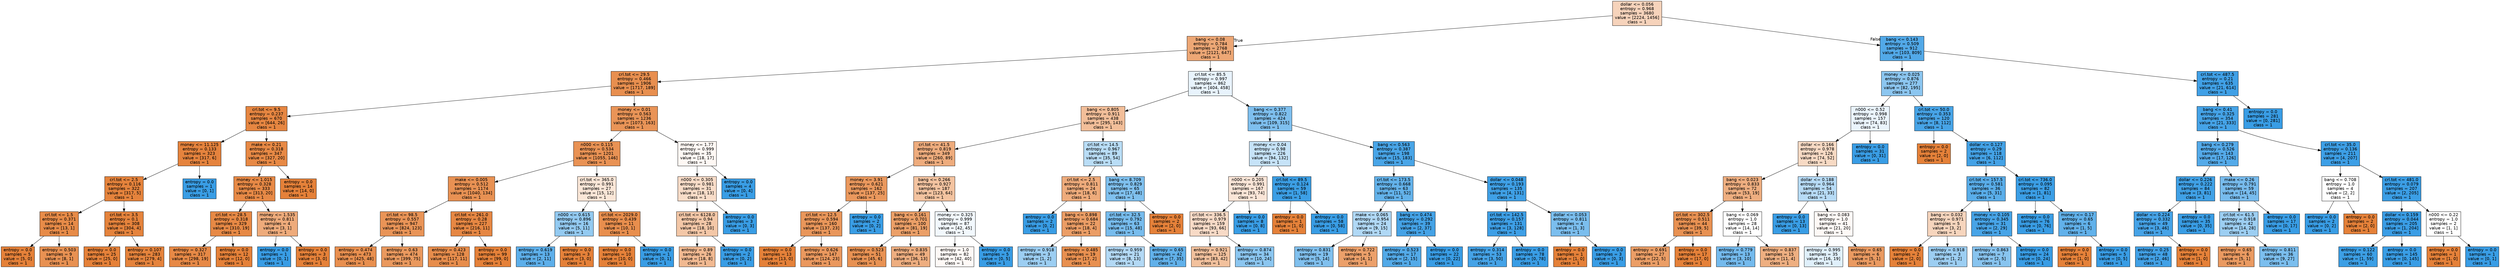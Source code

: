 digraph Tree {
node [shape=box, style="filled", color="black", fontname="helvetica"] ;
edge [fontname="helvetica"] ;
0 [label="dollar <= 0.056\nentropy = 0.968\nsamples = 3680\nvalue = [2224, 1456]\nclass = 1", fillcolor="#f6d3bb"] ;
1 [label="bang <= 0.08\nentropy = 0.784\nsamples = 2768\nvalue = [2121, 647]\nclass = 1", fillcolor="#eda775"] ;
0 -> 1 [labeldistance=2.5, labelangle=45, headlabel="True"] ;
2 [label="crl.tot <= 29.5\nentropy = 0.466\nsamples = 1906\nvalue = [1717, 189]\nclass = 1", fillcolor="#e88f4f"] ;
1 -> 2 ;
3 [label="crl.tot <= 9.5\nentropy = 0.237\nsamples = 670\nvalue = [644, 26]\nclass = 1", fillcolor="#e68641"] ;
2 -> 3 ;
4 [label="money <= 11.125\nentropy = 0.133\nsamples = 323\nvalue = [317, 6]\nclass = 1", fillcolor="#e5833d"] ;
3 -> 4 ;
5 [label="crl.tot <= 2.5\nentropy = 0.116\nsamples = 322\nvalue = [317, 5]\nclass = 1", fillcolor="#e5833c"] ;
4 -> 5 ;
6 [label="crl.tot <= 1.5\nentropy = 0.371\nsamples = 14\nvalue = [13, 1]\nclass = 1", fillcolor="#e78b48"] ;
5 -> 6 ;
7 [label="entropy = 0.0\nsamples = 5\nvalue = [5, 0]\nclass = 1", fillcolor="#e58139"] ;
6 -> 7 ;
8 [label="entropy = 0.503\nsamples = 9\nvalue = [8, 1]\nclass = 1", fillcolor="#e89152"] ;
6 -> 8 ;
9 [label="crl.tot <= 3.5\nentropy = 0.1\nsamples = 308\nvalue = [304, 4]\nclass = 1", fillcolor="#e5833c"] ;
5 -> 9 ;
10 [label="entropy = 0.0\nsamples = 25\nvalue = [25, 0]\nclass = 1", fillcolor="#e58139"] ;
9 -> 10 ;
11 [label="entropy = 0.107\nsamples = 283\nvalue = [279, 4]\nclass = 1", fillcolor="#e5833c"] ;
9 -> 11 ;
12 [label="entropy = 0.0\nsamples = 1\nvalue = [0, 1]\nclass = 1", fillcolor="#399de5"] ;
4 -> 12 ;
13 [label="make <= 0.21\nentropy = 0.318\nsamples = 347\nvalue = [327, 20]\nclass = 1", fillcolor="#e78945"] ;
3 -> 13 ;
14 [label="money <= 1.015\nentropy = 0.328\nsamples = 333\nvalue = [313, 20]\nclass = 1", fillcolor="#e78946"] ;
13 -> 14 ;
15 [label="crl.tot <= 28.5\nentropy = 0.318\nsamples = 329\nvalue = [310, 19]\nclass = 1", fillcolor="#e78945"] ;
14 -> 15 ;
16 [label="entropy = 0.327\nsamples = 317\nvalue = [298, 19]\nclass = 1", fillcolor="#e78946"] ;
15 -> 16 ;
17 [label="entropy = 0.0\nsamples = 12\nvalue = [12, 0]\nclass = 1", fillcolor="#e58139"] ;
15 -> 17 ;
18 [label="money <= 1.535\nentropy = 0.811\nsamples = 4\nvalue = [3, 1]\nclass = 1", fillcolor="#eeab7b"] ;
14 -> 18 ;
19 [label="entropy = 0.0\nsamples = 1\nvalue = [0, 1]\nclass = 1", fillcolor="#399de5"] ;
18 -> 19 ;
20 [label="entropy = 0.0\nsamples = 3\nvalue = [3, 0]\nclass = 1", fillcolor="#e58139"] ;
18 -> 20 ;
21 [label="entropy = 0.0\nsamples = 14\nvalue = [14, 0]\nclass = 1", fillcolor="#e58139"] ;
13 -> 21 ;
22 [label="money <= 0.01\nentropy = 0.563\nsamples = 1236\nvalue = [1073, 163]\nclass = 1", fillcolor="#e99457"] ;
2 -> 22 ;
23 [label="n000 <= 0.115\nentropy = 0.534\nsamples = 1201\nvalue = [1055, 146]\nclass = 1", fillcolor="#e99254"] ;
22 -> 23 ;
24 [label="make <= 0.005\nentropy = 0.512\nsamples = 1174\nvalue = [1040, 134]\nclass = 1", fillcolor="#e89153"] ;
23 -> 24 ;
25 [label="crl.tot <= 98.5\nentropy = 0.557\nsamples = 947\nvalue = [824, 123]\nclass = 1", fillcolor="#e99457"] ;
24 -> 25 ;
26 [label="entropy = 0.474\nsamples = 473\nvalue = [425, 48]\nclass = 1", fillcolor="#e88f4f"] ;
25 -> 26 ;
27 [label="entropy = 0.63\nsamples = 474\nvalue = [399, 75]\nclass = 1", fillcolor="#ea995e"] ;
25 -> 27 ;
28 [label="crl.tot <= 261.0\nentropy = 0.28\nsamples = 227\nvalue = [216, 11]\nclass = 1", fillcolor="#e68743"] ;
24 -> 28 ;
29 [label="entropy = 0.423\nsamples = 128\nvalue = [117, 11]\nclass = 1", fillcolor="#e78d4c"] ;
28 -> 29 ;
30 [label="entropy = 0.0\nsamples = 99\nvalue = [99, 0]\nclass = 1", fillcolor="#e58139"] ;
28 -> 30 ;
31 [label="crl.tot <= 365.0\nentropy = 0.991\nsamples = 27\nvalue = [15, 12]\nclass = 1", fillcolor="#fae6d7"] ;
23 -> 31 ;
32 [label="n000 <= 0.615\nentropy = 0.896\nsamples = 16\nvalue = [5, 11]\nclass = 1", fillcolor="#93caf1"] ;
31 -> 32 ;
33 [label="entropy = 0.619\nsamples = 13\nvalue = [2, 11]\nclass = 1", fillcolor="#5dafea"] ;
32 -> 33 ;
34 [label="entropy = 0.0\nsamples = 3\nvalue = [3, 0]\nclass = 1", fillcolor="#e58139"] ;
32 -> 34 ;
35 [label="crl.tot <= 2029.0\nentropy = 0.439\nsamples = 11\nvalue = [10, 1]\nclass = 1", fillcolor="#e88e4d"] ;
31 -> 35 ;
36 [label="entropy = 0.0\nsamples = 10\nvalue = [10, 0]\nclass = 1", fillcolor="#e58139"] ;
35 -> 36 ;
37 [label="entropy = 0.0\nsamples = 1\nvalue = [0, 1]\nclass = 1", fillcolor="#399de5"] ;
35 -> 37 ;
38 [label="money <= 1.77\nentropy = 0.999\nsamples = 35\nvalue = [18, 17]\nclass = 1", fillcolor="#fef8f4"] ;
22 -> 38 ;
39 [label="n000 <= 0.305\nentropy = 0.981\nsamples = 31\nvalue = [18, 13]\nclass = 1", fillcolor="#f8dcc8"] ;
38 -> 39 ;
40 [label="crl.tot <= 6128.0\nentropy = 0.94\nsamples = 28\nvalue = [18, 10]\nclass = 1", fillcolor="#f3c7a7"] ;
39 -> 40 ;
41 [label="entropy = 0.89\nsamples = 26\nvalue = [18, 8]\nclass = 1", fillcolor="#f1b991"] ;
40 -> 41 ;
42 [label="entropy = 0.0\nsamples = 2\nvalue = [0, 2]\nclass = 1", fillcolor="#399de5"] ;
40 -> 42 ;
43 [label="entropy = 0.0\nsamples = 3\nvalue = [0, 3]\nclass = 1", fillcolor="#399de5"] ;
39 -> 43 ;
44 [label="entropy = 0.0\nsamples = 4\nvalue = [0, 4]\nclass = 1", fillcolor="#399de5"] ;
38 -> 44 ;
45 [label="crl.tot <= 85.5\nentropy = 0.997\nsamples = 862\nvalue = [404, 458]\nclass = 1", fillcolor="#e8f3fc"] ;
1 -> 45 ;
46 [label="bang <= 0.805\nentropy = 0.911\nsamples = 438\nvalue = [295, 143]\nclass = 1", fillcolor="#f2be99"] ;
45 -> 46 ;
47 [label="crl.tot <= 41.5\nentropy = 0.819\nsamples = 349\nvalue = [260, 89]\nclass = 1", fillcolor="#eeac7d"] ;
46 -> 47 ;
48 [label="money <= 3.91\nentropy = 0.621\nsamples = 162\nvalue = [137, 25]\nclass = 1", fillcolor="#ea985d"] ;
47 -> 48 ;
49 [label="crl.tot <= 12.5\nentropy = 0.594\nsamples = 160\nvalue = [137, 23]\nclass = 1", fillcolor="#e9965a"] ;
48 -> 49 ;
50 [label="entropy = 0.0\nsamples = 13\nvalue = [13, 0]\nclass = 1", fillcolor="#e58139"] ;
49 -> 50 ;
51 [label="entropy = 0.626\nsamples = 147\nvalue = [124, 23]\nclass = 1", fillcolor="#ea985e"] ;
49 -> 51 ;
52 [label="entropy = 0.0\nsamples = 2\nvalue = [0, 2]\nclass = 1", fillcolor="#399de5"] ;
48 -> 52 ;
53 [label="bang <= 0.266\nentropy = 0.927\nsamples = 187\nvalue = [123, 64]\nclass = 1", fillcolor="#f3c3a0"] ;
47 -> 53 ;
54 [label="bang <= 0.161\nentropy = 0.701\nsamples = 100\nvalue = [81, 19]\nclass = 1", fillcolor="#eb9f67"] ;
53 -> 54 ;
55 [label="entropy = 0.523\nsamples = 51\nvalue = [45, 6]\nclass = 1", fillcolor="#e89253"] ;
54 -> 55 ;
56 [label="entropy = 0.835\nsamples = 49\nvalue = [36, 13]\nclass = 1", fillcolor="#eeae80"] ;
54 -> 56 ;
57 [label="money <= 0.325\nentropy = 0.999\nsamples = 87\nvalue = [42, 45]\nclass = 1", fillcolor="#f2f8fd"] ;
53 -> 57 ;
58 [label="entropy = 1.0\nsamples = 82\nvalue = [42, 40]\nclass = 1", fillcolor="#fef9f6"] ;
57 -> 58 ;
59 [label="entropy = 0.0\nsamples = 5\nvalue = [0, 5]\nclass = 1", fillcolor="#399de5"] ;
57 -> 59 ;
60 [label="crl.tot <= 14.5\nentropy = 0.967\nsamples = 89\nvalue = [35, 54]\nclass = 1", fillcolor="#b9ddf6"] ;
46 -> 60 ;
61 [label="crl.tot <= 2.5\nentropy = 0.811\nsamples = 24\nvalue = [18, 6]\nclass = 1", fillcolor="#eeab7b"] ;
60 -> 61 ;
62 [label="entropy = 0.0\nsamples = 2\nvalue = [0, 2]\nclass = 1", fillcolor="#399de5"] ;
61 -> 62 ;
63 [label="bang <= 0.898\nentropy = 0.684\nsamples = 22\nvalue = [18, 4]\nclass = 1", fillcolor="#eb9d65"] ;
61 -> 63 ;
64 [label="entropy = 0.918\nsamples = 3\nvalue = [1, 2]\nclass = 1", fillcolor="#9ccef2"] ;
63 -> 64 ;
65 [label="entropy = 0.485\nsamples = 19\nvalue = [17, 2]\nclass = 1", fillcolor="#e89050"] ;
63 -> 65 ;
66 [label="bang <= 8.709\nentropy = 0.829\nsamples = 65\nvalue = [17, 48]\nclass = 1", fillcolor="#7fc0ee"] ;
60 -> 66 ;
67 [label="crl.tot <= 32.5\nentropy = 0.792\nsamples = 63\nvalue = [15, 48]\nclass = 1", fillcolor="#77bced"] ;
66 -> 67 ;
68 [label="entropy = 0.959\nsamples = 21\nvalue = [8, 13]\nclass = 1", fillcolor="#b3d9f5"] ;
67 -> 68 ;
69 [label="entropy = 0.65\nsamples = 42\nvalue = [7, 35]\nclass = 1", fillcolor="#61b1ea"] ;
67 -> 69 ;
70 [label="entropy = 0.0\nsamples = 2\nvalue = [2, 0]\nclass = 1", fillcolor="#e58139"] ;
66 -> 70 ;
71 [label="bang <= 0.377\nentropy = 0.822\nsamples = 424\nvalue = [109, 315]\nclass = 1", fillcolor="#7ebfee"] ;
45 -> 71 ;
72 [label="money <= 0.04\nentropy = 0.98\nsamples = 226\nvalue = [94, 132]\nclass = 1", fillcolor="#c6e3f8"] ;
71 -> 72 ;
73 [label="n000 <= 0.205\nentropy = 0.991\nsamples = 167\nvalue = [93, 74]\nclass = 1", fillcolor="#fae5d7"] ;
72 -> 73 ;
74 [label="crl.tot <= 336.5\nentropy = 0.979\nsamples = 159\nvalue = [93, 66]\nclass = 1", fillcolor="#f7dac6"] ;
73 -> 74 ;
75 [label="entropy = 0.921\nsamples = 125\nvalue = [83, 42]\nclass = 1", fillcolor="#f2c19d"] ;
74 -> 75 ;
76 [label="entropy = 0.874\nsamples = 34\nvalue = [10, 24]\nclass = 1", fillcolor="#8bc6f0"] ;
74 -> 76 ;
77 [label="entropy = 0.0\nsamples = 8\nvalue = [0, 8]\nclass = 1", fillcolor="#399de5"] ;
73 -> 77 ;
78 [label="crl.tot <= 89.5\nentropy = 0.124\nsamples = 59\nvalue = [1, 58]\nclass = 1", fillcolor="#3c9fe5"] ;
72 -> 78 ;
79 [label="entropy = 0.0\nsamples = 1\nvalue = [1, 0]\nclass = 1", fillcolor="#e58139"] ;
78 -> 79 ;
80 [label="entropy = 0.0\nsamples = 58\nvalue = [0, 58]\nclass = 1", fillcolor="#399de5"] ;
78 -> 80 ;
81 [label="bang <= 0.563\nentropy = 0.387\nsamples = 198\nvalue = [15, 183]\nclass = 1", fillcolor="#49a5e7"] ;
71 -> 81 ;
82 [label="crl.tot <= 173.5\nentropy = 0.668\nsamples = 63\nvalue = [11, 52]\nclass = 1", fillcolor="#63b2ea"] ;
81 -> 82 ;
83 [label="make <= 0.065\nentropy = 0.954\nsamples = 24\nvalue = [9, 15]\nclass = 1", fillcolor="#b0d8f5"] ;
82 -> 83 ;
84 [label="entropy = 0.831\nsamples = 19\nvalue = [5, 14]\nclass = 1", fillcolor="#80c0ee"] ;
83 -> 84 ;
85 [label="entropy = 0.722\nsamples = 5\nvalue = [4, 1]\nclass = 1", fillcolor="#eca06a"] ;
83 -> 85 ;
86 [label="bang <= 0.474\nentropy = 0.292\nsamples = 39\nvalue = [2, 37]\nclass = 1", fillcolor="#44a2e6"] ;
82 -> 86 ;
87 [label="entropy = 0.523\nsamples = 17\nvalue = [2, 15]\nclass = 1", fillcolor="#53aae8"] ;
86 -> 87 ;
88 [label="entropy = 0.0\nsamples = 22\nvalue = [0, 22]\nclass = 1", fillcolor="#399de5"] ;
86 -> 88 ;
89 [label="dollar <= 0.048\nentropy = 0.193\nsamples = 135\nvalue = [4, 131]\nclass = 1", fillcolor="#3fa0e6"] ;
81 -> 89 ;
90 [label="crl.tot <= 142.5\nentropy = 0.157\nsamples = 131\nvalue = [3, 128]\nclass = 1", fillcolor="#3e9fe6"] ;
89 -> 90 ;
91 [label="entropy = 0.314\nsamples = 53\nvalue = [3, 50]\nclass = 1", fillcolor="#45a3e7"] ;
90 -> 91 ;
92 [label="entropy = 0.0\nsamples = 78\nvalue = [0, 78]\nclass = 1", fillcolor="#399de5"] ;
90 -> 92 ;
93 [label="dollar <= 0.053\nentropy = 0.811\nsamples = 4\nvalue = [1, 3]\nclass = 1", fillcolor="#7bbeee"] ;
89 -> 93 ;
94 [label="entropy = 0.0\nsamples = 1\nvalue = [1, 0]\nclass = 1", fillcolor="#e58139"] ;
93 -> 94 ;
95 [label="entropy = 0.0\nsamples = 3\nvalue = [0, 3]\nclass = 1", fillcolor="#399de5"] ;
93 -> 95 ;
96 [label="bang <= 0.143\nentropy = 0.509\nsamples = 912\nvalue = [103, 809]\nclass = 1", fillcolor="#52a9e8"] ;
0 -> 96 [labeldistance=2.5, labelangle=-45, headlabel="False"] ;
97 [label="money <= 0.025\nentropy = 0.876\nsamples = 277\nvalue = [82, 195]\nclass = 1", fillcolor="#8cc6f0"] ;
96 -> 97 ;
98 [label="n000 <= 0.52\nentropy = 0.998\nsamples = 157\nvalue = [74, 83]\nclass = 1", fillcolor="#eaf4fc"] ;
97 -> 98 ;
99 [label="dollar <= 0.166\nentropy = 0.978\nsamples = 126\nvalue = [74, 52]\nclass = 1", fillcolor="#f7dac4"] ;
98 -> 99 ;
100 [label="bang <= 0.023\nentropy = 0.833\nsamples = 72\nvalue = [53, 19]\nclass = 1", fillcolor="#eeae80"] ;
99 -> 100 ;
101 [label="crl.tot <= 302.5\nentropy = 0.511\nsamples = 44\nvalue = [39, 5]\nclass = 1", fillcolor="#e89152"] ;
100 -> 101 ;
102 [label="entropy = 0.691\nsamples = 27\nvalue = [22, 5]\nclass = 1", fillcolor="#eb9e66"] ;
101 -> 102 ;
103 [label="entropy = 0.0\nsamples = 17\nvalue = [17, 0]\nclass = 1", fillcolor="#e58139"] ;
101 -> 103 ;
104 [label="bang <= 0.069\nentropy = 1.0\nsamples = 28\nvalue = [14, 14]\nclass = 1", fillcolor="#ffffff"] ;
100 -> 104 ;
105 [label="entropy = 0.779\nsamples = 13\nvalue = [3, 10]\nclass = 1", fillcolor="#74baed"] ;
104 -> 105 ;
106 [label="entropy = 0.837\nsamples = 15\nvalue = [11, 4]\nclass = 1", fillcolor="#eeaf81"] ;
104 -> 106 ;
107 [label="dollar <= 0.188\nentropy = 0.964\nsamples = 54\nvalue = [21, 33]\nclass = 1", fillcolor="#b7dbf6"] ;
99 -> 107 ;
108 [label="entropy = 0.0\nsamples = 13\nvalue = [0, 13]\nclass = 1", fillcolor="#399de5"] ;
107 -> 108 ;
109 [label="bang <= 0.083\nentropy = 1.0\nsamples = 41\nvalue = [21, 20]\nclass = 1", fillcolor="#fef9f6"] ;
107 -> 109 ;
110 [label="entropy = 0.995\nsamples = 35\nvalue = [16, 19]\nclass = 1", fillcolor="#e0f0fb"] ;
109 -> 110 ;
111 [label="entropy = 0.65\nsamples = 6\nvalue = [5, 1]\nclass = 1", fillcolor="#ea9a61"] ;
109 -> 111 ;
112 [label="entropy = 0.0\nsamples = 31\nvalue = [0, 31]\nclass = 1", fillcolor="#399de5"] ;
98 -> 112 ;
113 [label="crl.tot <= 50.0\nentropy = 0.353\nsamples = 120\nvalue = [8, 112]\nclass = 1", fillcolor="#47a4e7"] ;
97 -> 113 ;
114 [label="entropy = 0.0\nsamples = 2\nvalue = [2, 0]\nclass = 1", fillcolor="#e58139"] ;
113 -> 114 ;
115 [label="dollar <= 0.127\nentropy = 0.29\nsamples = 118\nvalue = [6, 112]\nclass = 1", fillcolor="#44a2e6"] ;
113 -> 115 ;
116 [label="crl.tot <= 157.5\nentropy = 0.581\nsamples = 36\nvalue = [5, 31]\nclass = 1", fillcolor="#59ade9"] ;
115 -> 116 ;
117 [label="bang <= 0.032\nentropy = 0.971\nsamples = 5\nvalue = [3, 2]\nclass = 1", fillcolor="#f6d5bd"] ;
116 -> 117 ;
118 [label="entropy = 0.0\nsamples = 2\nvalue = [2, 0]\nclass = 1", fillcolor="#e58139"] ;
117 -> 118 ;
119 [label="entropy = 0.918\nsamples = 3\nvalue = [1, 2]\nclass = 1", fillcolor="#9ccef2"] ;
117 -> 119 ;
120 [label="money <= 0.105\nentropy = 0.345\nsamples = 31\nvalue = [2, 29]\nclass = 1", fillcolor="#47a4e7"] ;
116 -> 120 ;
121 [label="entropy = 0.863\nsamples = 7\nvalue = [2, 5]\nclass = 1", fillcolor="#88c4ef"] ;
120 -> 121 ;
122 [label="entropy = 0.0\nsamples = 24\nvalue = [0, 24]\nclass = 1", fillcolor="#399de5"] ;
120 -> 122 ;
123 [label="crl.tot <= 736.0\nentropy = 0.095\nsamples = 82\nvalue = [1, 81]\nclass = 1", fillcolor="#3b9ee5"] ;
115 -> 123 ;
124 [label="entropy = 0.0\nsamples = 76\nvalue = [0, 76]\nclass = 1", fillcolor="#399de5"] ;
123 -> 124 ;
125 [label="money <= 0.17\nentropy = 0.65\nsamples = 6\nvalue = [1, 5]\nclass = 1", fillcolor="#61b1ea"] ;
123 -> 125 ;
126 [label="entropy = 0.0\nsamples = 1\nvalue = [1, 0]\nclass = 1", fillcolor="#e58139"] ;
125 -> 126 ;
127 [label="entropy = 0.0\nsamples = 5\nvalue = [0, 5]\nclass = 1", fillcolor="#399de5"] ;
125 -> 127 ;
128 [label="crl.tot <= 487.5\nentropy = 0.21\nsamples = 635\nvalue = [21, 614]\nclass = 1", fillcolor="#40a0e6"] ;
96 -> 128 ;
129 [label="bang <= 0.41\nentropy = 0.325\nsamples = 354\nvalue = [21, 333]\nclass = 1", fillcolor="#45a3e7"] ;
128 -> 129 ;
130 [label="bang <= 0.279\nentropy = 0.526\nsamples = 143\nvalue = [17, 126]\nclass = 1", fillcolor="#54aae9"] ;
129 -> 130 ;
131 [label="dollar <= 0.226\nentropy = 0.222\nsamples = 84\nvalue = [3, 81]\nclass = 1", fillcolor="#40a1e6"] ;
130 -> 131 ;
132 [label="dollar <= 0.224\nentropy = 0.332\nsamples = 49\nvalue = [3, 46]\nclass = 1", fillcolor="#46a3e7"] ;
131 -> 132 ;
133 [label="entropy = 0.25\nsamples = 48\nvalue = [2, 46]\nclass = 1", fillcolor="#42a1e6"] ;
132 -> 133 ;
134 [label="entropy = 0.0\nsamples = 1\nvalue = [1, 0]\nclass = 1", fillcolor="#e58139"] ;
132 -> 134 ;
135 [label="entropy = 0.0\nsamples = 35\nvalue = [0, 35]\nclass = 1", fillcolor="#399de5"] ;
131 -> 135 ;
136 [label="make <= 0.26\nentropy = 0.791\nsamples = 59\nvalue = [14, 45]\nclass = 1", fillcolor="#77bbed"] ;
130 -> 136 ;
137 [label="crl.tot <= 61.5\nentropy = 0.918\nsamples = 42\nvalue = [14, 28]\nclass = 1", fillcolor="#9ccef2"] ;
136 -> 137 ;
138 [label="entropy = 0.65\nsamples = 6\nvalue = [5, 1]\nclass = 1", fillcolor="#ea9a61"] ;
137 -> 138 ;
139 [label="entropy = 0.811\nsamples = 36\nvalue = [9, 27]\nclass = 1", fillcolor="#7bbeee"] ;
137 -> 139 ;
140 [label="entropy = 0.0\nsamples = 17\nvalue = [0, 17]\nclass = 1", fillcolor="#399de5"] ;
136 -> 140 ;
141 [label="crl.tot <= 35.0\nentropy = 0.136\nsamples = 211\nvalue = [4, 207]\nclass = 1", fillcolor="#3d9fe6"] ;
129 -> 141 ;
142 [label="bang <= 0.708\nentropy = 1.0\nsamples = 4\nvalue = [2, 2]\nclass = 1", fillcolor="#ffffff"] ;
141 -> 142 ;
143 [label="entropy = 0.0\nsamples = 2\nvalue = [0, 2]\nclass = 1", fillcolor="#399de5"] ;
142 -> 143 ;
144 [label="entropy = 0.0\nsamples = 2\nvalue = [2, 0]\nclass = 1", fillcolor="#e58139"] ;
142 -> 144 ;
145 [label="crl.tot <= 481.0\nentropy = 0.079\nsamples = 207\nvalue = [2, 205]\nclass = 1", fillcolor="#3b9ee5"] ;
141 -> 145 ;
146 [label="dollar <= 0.159\nentropy = 0.044\nsamples = 205\nvalue = [1, 204]\nclass = 1", fillcolor="#3a9de5"] ;
145 -> 146 ;
147 [label="entropy = 0.122\nsamples = 60\nvalue = [1, 59]\nclass = 1", fillcolor="#3c9fe5"] ;
146 -> 147 ;
148 [label="entropy = 0.0\nsamples = 145\nvalue = [0, 145]\nclass = 1", fillcolor="#399de5"] ;
146 -> 148 ;
149 [label="n000 <= 0.22\nentropy = 1.0\nsamples = 2\nvalue = [1, 1]\nclass = 1", fillcolor="#ffffff"] ;
145 -> 149 ;
150 [label="entropy = 0.0\nsamples = 1\nvalue = [1, 0]\nclass = 1", fillcolor="#e58139"] ;
149 -> 150 ;
151 [label="entropy = 0.0\nsamples = 1\nvalue = [0, 1]\nclass = 1", fillcolor="#399de5"] ;
149 -> 151 ;
152 [label="entropy = 0.0\nsamples = 281\nvalue = [0, 281]\nclass = 1", fillcolor="#399de5"] ;
128 -> 152 ;
}